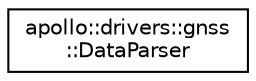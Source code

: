 digraph "Graphical Class Hierarchy"
{
  edge [fontname="Helvetica",fontsize="10",labelfontname="Helvetica",labelfontsize="10"];
  node [fontname="Helvetica",fontsize="10",shape=record];
  rankdir="LR";
  Node1 [label="apollo::drivers::gnss\l::DataParser",height=0.2,width=0.4,color="black", fillcolor="white", style="filled",URL="$classapollo_1_1drivers_1_1gnss_1_1DataParser.html"];
}

